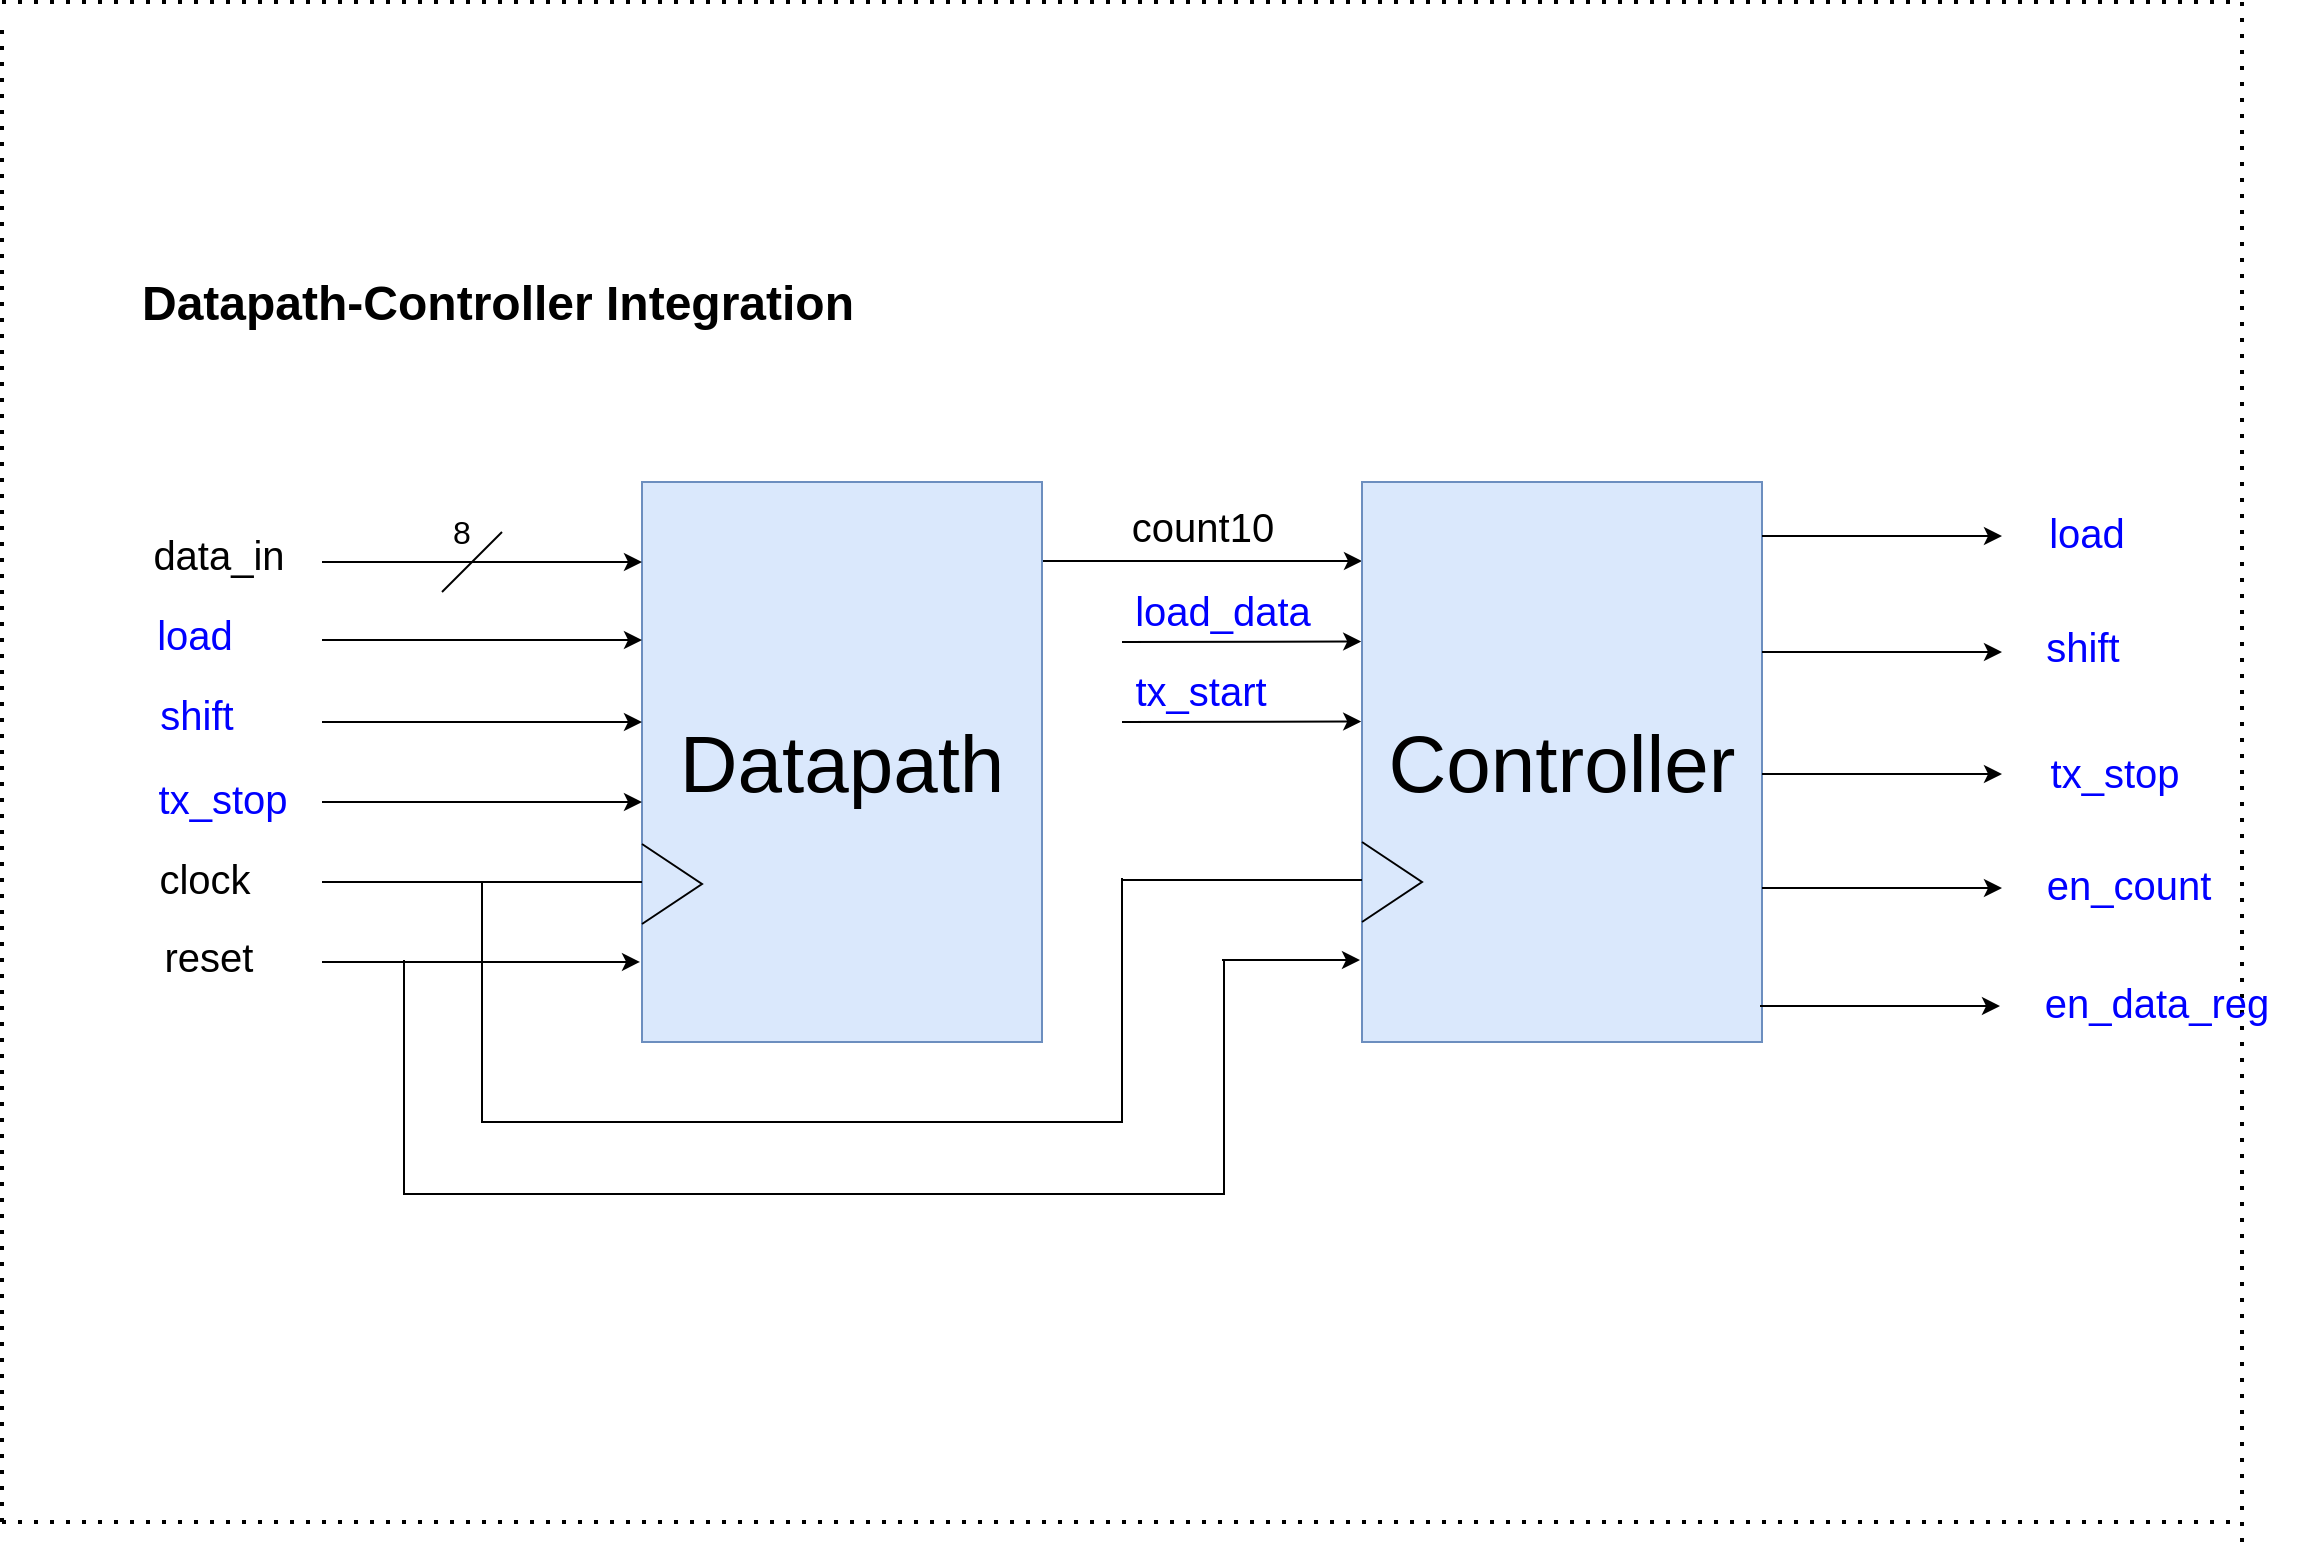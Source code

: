 <mxfile version="24.7.6">
  <diagram name="Page-1" id="zqmiFC2aQM5KjnHDr6Gh">
    <mxGraphModel dx="2107" dy="737" grid="1" gridSize="10" guides="1" tooltips="1" connect="1" arrows="1" fold="1" page="1" pageScale="1" pageWidth="827" pageHeight="1169" math="0" shadow="0">
      <root>
        <mxCell id="0" />
        <mxCell id="1" parent="0" />
        <mxCell id="fvex8XIt6FIzEkJiBxuz-1" value="&lt;h1 style=&quot;margin-top: 0px;&quot;&gt;Datapath-Controller Integration&lt;/h1&gt;" style="text;html=1;whiteSpace=wrap;overflow=hidden;rounded=0;" vertex="1" parent="1">
          <mxGeometry x="-132" y="170" width="370" height="50" as="geometry" />
        </mxCell>
        <mxCell id="fvex8XIt6FIzEkJiBxuz-4" style="edgeStyle=orthogonalEdgeStyle;rounded=0;orthogonalLoop=1;jettySize=auto;html=1;exitX=1;exitY=0.25;exitDx=0;exitDy=0;entryX=0;entryY=0.25;entryDx=0;entryDy=0;" edge="1" parent="1">
          <mxGeometry relative="1" as="geometry">
            <mxPoint x="320" y="319.5" as="sourcePoint" />
            <mxPoint x="480" y="319.5" as="targetPoint" />
          </mxGeometry>
        </mxCell>
        <mxCell id="fvex8XIt6FIzEkJiBxuz-2" value="&lt;font style=&quot;font-size: 40px;&quot;&gt;Datapath&lt;/font&gt;" style="rounded=0;whiteSpace=wrap;html=1;fillColor=#dae8fc;strokeColor=#6c8ebf;" vertex="1" parent="1">
          <mxGeometry x="120" y="280" width="200" height="280" as="geometry" />
        </mxCell>
        <mxCell id="fvex8XIt6FIzEkJiBxuz-3" value="&lt;font style=&quot;font-size: 40px;&quot;&gt;Controller&lt;/font&gt;" style="rounded=0;whiteSpace=wrap;html=1;fillColor=#dae8fc;strokeColor=#6c8ebf;" vertex="1" parent="1">
          <mxGeometry x="480" y="280" width="200" height="280" as="geometry" />
        </mxCell>
        <mxCell id="fvex8XIt6FIzEkJiBxuz-9" value="" style="edgeStyle=none;orthogonalLoop=1;jettySize=auto;html=1;rounded=0;entryX=-0.007;entryY=0.319;entryDx=0;entryDy=0;entryPerimeter=0;" edge="1" parent="1">
          <mxGeometry width="80" relative="1" as="geometry">
            <mxPoint x="360" y="360" as="sourcePoint" />
            <mxPoint x="479.6" y="359.75" as="targetPoint" />
            <Array as="points" />
          </mxGeometry>
        </mxCell>
        <mxCell id="fvex8XIt6FIzEkJiBxuz-10" value="" style="edgeStyle=none;orthogonalLoop=1;jettySize=auto;html=1;rounded=0;entryX=-0.007;entryY=0.319;entryDx=0;entryDy=0;entryPerimeter=0;" edge="1" parent="1">
          <mxGeometry width="80" relative="1" as="geometry">
            <mxPoint x="360" y="400" as="sourcePoint" />
            <mxPoint x="479.6" y="399.75" as="targetPoint" />
            <Array as="points" />
          </mxGeometry>
        </mxCell>
        <mxCell id="fvex8XIt6FIzEkJiBxuz-11" value="" style="edgeStyle=none;orthogonalLoop=1;jettySize=auto;html=1;rounded=0;" edge="1" parent="1">
          <mxGeometry width="80" relative="1" as="geometry">
            <mxPoint x="680" y="307" as="sourcePoint" />
            <mxPoint x="800" y="307" as="targetPoint" />
            <Array as="points" />
          </mxGeometry>
        </mxCell>
        <mxCell id="fvex8XIt6FIzEkJiBxuz-12" value="" style="edgeStyle=none;orthogonalLoop=1;jettySize=auto;html=1;rounded=0;" edge="1" parent="1">
          <mxGeometry width="80" relative="1" as="geometry">
            <mxPoint x="680" y="365" as="sourcePoint" />
            <mxPoint x="800" y="365" as="targetPoint" />
            <Array as="points" />
          </mxGeometry>
        </mxCell>
        <mxCell id="fvex8XIt6FIzEkJiBxuz-13" value="" style="edgeStyle=none;orthogonalLoop=1;jettySize=auto;html=1;rounded=0;" edge="1" parent="1">
          <mxGeometry width="80" relative="1" as="geometry">
            <mxPoint x="680" y="426" as="sourcePoint" />
            <mxPoint x="800" y="426" as="targetPoint" />
            <Array as="points" />
          </mxGeometry>
        </mxCell>
        <mxCell id="fvex8XIt6FIzEkJiBxuz-14" value="" style="edgeStyle=none;orthogonalLoop=1;jettySize=auto;html=1;rounded=0;" edge="1" parent="1">
          <mxGeometry width="80" relative="1" as="geometry">
            <mxPoint x="-40" y="320" as="sourcePoint" />
            <mxPoint x="120" y="320" as="targetPoint" />
            <Array as="points" />
          </mxGeometry>
        </mxCell>
        <mxCell id="fvex8XIt6FIzEkJiBxuz-15" value="" style="edgeStyle=none;orthogonalLoop=1;jettySize=auto;html=1;rounded=0;" edge="1" parent="1">
          <mxGeometry width="80" relative="1" as="geometry">
            <mxPoint x="-40" y="359" as="sourcePoint" />
            <mxPoint x="120" y="359" as="targetPoint" />
            <Array as="points" />
          </mxGeometry>
        </mxCell>
        <mxCell id="fvex8XIt6FIzEkJiBxuz-16" value="" style="edgeStyle=none;orthogonalLoop=1;jettySize=auto;html=1;rounded=0;" edge="1" parent="1">
          <mxGeometry width="80" relative="1" as="geometry">
            <mxPoint x="-40" y="400" as="sourcePoint" />
            <mxPoint x="120" y="400" as="targetPoint" />
            <Array as="points" />
          </mxGeometry>
        </mxCell>
        <mxCell id="fvex8XIt6FIzEkJiBxuz-17" value="" style="edgeStyle=none;orthogonalLoop=1;jettySize=auto;html=1;rounded=0;" edge="1" parent="1">
          <mxGeometry width="80" relative="1" as="geometry">
            <mxPoint x="-40" y="440" as="sourcePoint" />
            <mxPoint x="120" y="440" as="targetPoint" />
            <Array as="points" />
          </mxGeometry>
        </mxCell>
        <mxCell id="fvex8XIt6FIzEkJiBxuz-19" value="" style="endArrow=none;html=1;rounded=0;" edge="1" parent="1">
          <mxGeometry width="50" height="50" relative="1" as="geometry">
            <mxPoint x="120" y="501" as="sourcePoint" />
            <mxPoint x="120" y="461" as="targetPoint" />
            <Array as="points">
              <mxPoint x="150" y="481" />
            </Array>
          </mxGeometry>
        </mxCell>
        <mxCell id="fvex8XIt6FIzEkJiBxuz-20" value="" style="endArrow=none;html=1;rounded=0;" edge="1" parent="1">
          <mxGeometry width="50" height="50" relative="1" as="geometry">
            <mxPoint x="-40" y="480" as="sourcePoint" />
            <mxPoint x="120" y="480" as="targetPoint" />
          </mxGeometry>
        </mxCell>
        <mxCell id="fvex8XIt6FIzEkJiBxuz-21" value="" style="edgeStyle=none;orthogonalLoop=1;jettySize=auto;html=1;rounded=0;entryX=-0.005;entryY=0.857;entryDx=0;entryDy=0;entryPerimeter=0;" edge="1" parent="1" target="fvex8XIt6FIzEkJiBxuz-2">
          <mxGeometry width="80" relative="1" as="geometry">
            <mxPoint x="-40" y="520" as="sourcePoint" />
            <mxPoint x="50" y="520" as="targetPoint" />
            <Array as="points" />
          </mxGeometry>
        </mxCell>
        <mxCell id="fvex8XIt6FIzEkJiBxuz-22" value="" style="endArrow=none;html=1;rounded=0;" edge="1" parent="1">
          <mxGeometry width="50" height="50" relative="1" as="geometry">
            <mxPoint x="480" y="500" as="sourcePoint" />
            <mxPoint x="480" y="460" as="targetPoint" />
            <Array as="points">
              <mxPoint x="510" y="480" />
            </Array>
          </mxGeometry>
        </mxCell>
        <mxCell id="fvex8XIt6FIzEkJiBxuz-23" value="" style="endArrow=none;html=1;rounded=0;" edge="1" parent="1">
          <mxGeometry width="50" height="50" relative="1" as="geometry">
            <mxPoint x="360" y="479" as="sourcePoint" />
            <mxPoint x="480" y="479" as="targetPoint" />
          </mxGeometry>
        </mxCell>
        <mxCell id="fvex8XIt6FIzEkJiBxuz-24" value="" style="edgeStyle=none;orthogonalLoop=1;jettySize=auto;html=1;rounded=0;entryX=-0.005;entryY=0.857;entryDx=0;entryDy=0;entryPerimeter=0;" edge="1" parent="1">
          <mxGeometry width="80" relative="1" as="geometry">
            <mxPoint x="410" y="519" as="sourcePoint" />
            <mxPoint x="479" y="519" as="targetPoint" />
            <Array as="points" />
          </mxGeometry>
        </mxCell>
        <mxCell id="fvex8XIt6FIzEkJiBxuz-27" value="" style="endArrow=none;html=1;rounded=0;" edge="1" parent="1">
          <mxGeometry width="50" height="50" relative="1" as="geometry">
            <mxPoint x="411" y="519" as="sourcePoint" />
            <mxPoint x="1" y="519" as="targetPoint" />
            <Array as="points">
              <mxPoint x="411" y="636" />
              <mxPoint x="1" y="636" />
            </Array>
          </mxGeometry>
        </mxCell>
        <mxCell id="fvex8XIt6FIzEkJiBxuz-28" value="" style="endArrow=none;html=1;rounded=0;" edge="1" parent="1">
          <mxGeometry width="50" height="50" relative="1" as="geometry">
            <mxPoint x="360" y="478" as="sourcePoint" />
            <mxPoint x="40" y="480" as="targetPoint" />
            <Array as="points">
              <mxPoint x="360" y="600" />
              <mxPoint x="40" y="600" />
            </Array>
          </mxGeometry>
        </mxCell>
        <mxCell id="fvex8XIt6FIzEkJiBxuz-30" value="&lt;font style=&quot;font-size: 20px;&quot;&gt;data_in&lt;/font&gt;" style="text;html=1;align=center;verticalAlign=middle;resizable=0;points=[];autosize=1;strokeColor=none;fillColor=none;" vertex="1" parent="1">
          <mxGeometry x="-137" y="296" width="90" height="40" as="geometry" />
        </mxCell>
        <mxCell id="fvex8XIt6FIzEkJiBxuz-32" value="&lt;font color=&quot;#0000ff&quot; style=&quot;font-size: 20px;&quot;&gt;load&lt;/font&gt;" style="text;html=1;align=center;verticalAlign=middle;resizable=0;points=[];autosize=1;strokeColor=none;fillColor=none;" vertex="1" parent="1">
          <mxGeometry x="-134" y="336" width="60" height="40" as="geometry" />
        </mxCell>
        <mxCell id="fvex8XIt6FIzEkJiBxuz-33" value="&lt;font color=&quot;#0000ff&quot;&gt;&lt;font style=&quot;font-size: 20px;&quot;&gt;shift&lt;/font&gt;&lt;span style=&quot;font-family: monospace; font-size: 0px; text-align: start;&quot;&gt;%3CmxGraphModel%3E%3Croot%3E%3CmxCell%20id%3D%220%22%2F%3E%3CmxCell%20id%3D%221%22%20parent%3D%220%22%2F%3E%3CmxCell%20id%3D%222%22%20value%3D%22%26lt%3Bfont%20style%3D%26quot%3Bfont-size%3A%2020px%3B%26quot%3B%26gt%3Bdata_in%26lt%3B%2Ffont%26gt%3B%22%20style%3D%22text%3Bhtml%3D1%3Balign%3Dcenter%3BverticalAlign%3Dmiddle%3Bresizable%3D0%3Bpoints%3D%5B%5D%3Bautosize%3D1%3BstrokeColor%3Dnone%3BfillColor%3Dnone%3B%22%20vertex%3D%221%22%20parent%3D%221%22%3E%3CmxGeometry%20x%3D%22-140%22%20y%3D%22296%22%20width%3D%2290%22%20height%3D%2240%22%20as%3D%22geometry%22%2F%3E%3C%2FmxCell%3E%3C%2Froot%3E%3C%2FmxGraphModel%3E&lt;/span&gt;&lt;/font&gt;" style="text;html=1;align=center;verticalAlign=middle;resizable=0;points=[];autosize=1;strokeColor=none;fillColor=none;" vertex="1" parent="1">
          <mxGeometry x="-133" y="376" width="60" height="40" as="geometry" />
        </mxCell>
        <mxCell id="fvex8XIt6FIzEkJiBxuz-34" value="&lt;font color=&quot;#0000ff&quot; style=&quot;font-size: 20px;&quot;&gt;tx_stop&lt;/font&gt;" style="text;html=1;align=center;verticalAlign=middle;resizable=0;points=[];autosize=1;strokeColor=none;fillColor=none;" vertex="1" parent="1">
          <mxGeometry x="-135" y="418" width="90" height="40" as="geometry" />
        </mxCell>
        <mxCell id="fvex8XIt6FIzEkJiBxuz-35" value="&lt;font style=&quot;font-size: 20px;&quot;&gt;clock&lt;/font&gt;" style="text;html=1;align=center;verticalAlign=middle;resizable=0;points=[];autosize=1;strokeColor=none;fillColor=none;" vertex="1" parent="1">
          <mxGeometry x="-134" y="458" width="70" height="40" as="geometry" />
        </mxCell>
        <mxCell id="fvex8XIt6FIzEkJiBxuz-36" value="&lt;font style=&quot;font-size: 20px;&quot;&gt;reset&lt;/font&gt;" style="text;html=1;align=center;verticalAlign=middle;resizable=0;points=[];autosize=1;strokeColor=none;fillColor=none;" vertex="1" parent="1">
          <mxGeometry x="-132" y="497" width="70" height="40" as="geometry" />
        </mxCell>
        <mxCell id="fvex8XIt6FIzEkJiBxuz-37" value="&lt;font color=&quot;#0000ff&quot; style=&quot;font-size: 20px;&quot;&gt;load&lt;/font&gt;" style="text;html=1;align=center;verticalAlign=middle;resizable=0;points=[];autosize=1;strokeColor=none;fillColor=none;" vertex="1" parent="1">
          <mxGeometry x="812" y="285" width="60" height="40" as="geometry" />
        </mxCell>
        <mxCell id="fvex8XIt6FIzEkJiBxuz-38" value="&lt;font color=&quot;#0000ff&quot;&gt;&lt;font style=&quot;font-size: 20px;&quot;&gt;shift&lt;/font&gt;&lt;span style=&quot;font-family: monospace; font-size: 0px; text-align: start;&quot;&gt;%3CmxGraphModel%3E%3Croot%3E%3CmxCell%20id%3D%220%22%2F%3E%3CmxCell%20id%3D%221%22%20parent%3D%220%22%2F%3E%3CmxCell%20id%3D%222%22%20value%3D%22%26lt%3Bfont%20style%3D%26quot%3Bfont-size%3A%2020px%3B%26quot%3B%26gt%3Bdata_in%26lt%3B%2Ffont%26gt%3B%22%20style%3D%22text%3Bhtml%3D1%3Balign%3Dcenter%3BverticalAlign%3Dmiddle%3Bresizable%3D0%3Bpoints%3D%5B%5D%3Bautosize%3D1%3BstrokeColor%3Dnone%3BfillColor%3Dnone%3B%22%20vertex%3D%221%22%20parent%3D%221%22%3E%3CmxGeometry%20x%3D%22-140%22%20y%3D%22296%22%20width%3D%2290%22%20height%3D%2240%22%20as%3D%22geometry%22%2F%3E%3C%2FmxCell%3E%3C%2Froot%3E%3C%2FmxGraphModel%3E&lt;/span&gt;&lt;/font&gt;" style="text;html=1;align=center;verticalAlign=middle;resizable=0;points=[];autosize=1;strokeColor=none;fillColor=none;" vertex="1" parent="1">
          <mxGeometry x="810" y="342" width="60" height="40" as="geometry" />
        </mxCell>
        <mxCell id="fvex8XIt6FIzEkJiBxuz-39" value="&lt;font color=&quot;#0000ff&quot; style=&quot;font-size: 20px;&quot;&gt;tx_stop&lt;/font&gt;" style="text;html=1;align=center;verticalAlign=middle;resizable=0;points=[];autosize=1;strokeColor=none;fillColor=none;" vertex="1" parent="1">
          <mxGeometry x="811" y="405" width="90" height="40" as="geometry" />
        </mxCell>
        <mxCell id="fvex8XIt6FIzEkJiBxuz-42" value="&lt;font style=&quot;font-size: 20px;&quot;&gt;count10&lt;/font&gt;" style="text;html=1;align=center;verticalAlign=middle;resizable=0;points=[];autosize=1;strokeColor=none;fillColor=none;" vertex="1" parent="1">
          <mxGeometry x="355" y="282" width="90" height="40" as="geometry" />
        </mxCell>
        <mxCell id="fvex8XIt6FIzEkJiBxuz-43" value="&lt;font color=&quot;#0000ff&quot; style=&quot;font-size: 20px;&quot;&gt;load_data&lt;/font&gt;" style="text;html=1;align=center;verticalAlign=middle;resizable=0;points=[];autosize=1;strokeColor=none;fillColor=none;" vertex="1" parent="1">
          <mxGeometry x="355" y="324" width="110" height="40" as="geometry" />
        </mxCell>
        <mxCell id="fvex8XIt6FIzEkJiBxuz-44" value="&lt;font color=&quot;#0000ff&quot; style=&quot;font-size: 20px;&quot;&gt;tx_start&lt;/font&gt;" style="text;html=1;align=center;verticalAlign=middle;resizable=0;points=[];autosize=1;strokeColor=none;fillColor=none;" vertex="1" parent="1">
          <mxGeometry x="354" y="364" width="90" height="40" as="geometry" />
        </mxCell>
        <mxCell id="fvex8XIt6FIzEkJiBxuz-45" value="" style="endArrow=none;html=1;rounded=0;" edge="1" parent="1">
          <mxGeometry width="50" height="50" relative="1" as="geometry">
            <mxPoint x="20" y="335" as="sourcePoint" />
            <mxPoint x="50" y="305" as="targetPoint" />
          </mxGeometry>
        </mxCell>
        <mxCell id="fvex8XIt6FIzEkJiBxuz-46" value="&lt;font style=&quot;font-size: 16px;&quot;&gt;8&lt;/font&gt;" style="text;html=1;align=center;verticalAlign=middle;whiteSpace=wrap;rounded=0;" vertex="1" parent="1">
          <mxGeometry y="290" width="60" height="30" as="geometry" />
        </mxCell>
        <mxCell id="fvex8XIt6FIzEkJiBxuz-47" value="" style="endArrow=none;dashed=1;html=1;dashPattern=1 3;strokeWidth=2;rounded=0;" edge="1" parent="1">
          <mxGeometry width="50" height="50" relative="1" as="geometry">
            <mxPoint x="-200" y="800" as="sourcePoint" />
            <mxPoint x="-200" y="50" as="targetPoint" />
          </mxGeometry>
        </mxCell>
        <mxCell id="fvex8XIt6FIzEkJiBxuz-48" value="" style="endArrow=none;dashed=1;html=1;dashPattern=1 3;strokeWidth=2;rounded=0;" edge="1" parent="1">
          <mxGeometry width="50" height="50" relative="1" as="geometry">
            <mxPoint x="920" y="810" as="sourcePoint" />
            <mxPoint x="920" y="40" as="targetPoint" />
          </mxGeometry>
        </mxCell>
        <mxCell id="fvex8XIt6FIzEkJiBxuz-49" value="" style="endArrow=none;dashed=1;html=1;dashPattern=1 3;strokeWidth=2;rounded=0;" edge="1" parent="1">
          <mxGeometry width="50" height="50" relative="1" as="geometry">
            <mxPoint x="-200" y="40" as="sourcePoint" />
            <mxPoint x="920" y="40" as="targetPoint" />
          </mxGeometry>
        </mxCell>
        <mxCell id="fvex8XIt6FIzEkJiBxuz-50" value="" style="endArrow=none;dashed=1;html=1;dashPattern=1 3;strokeWidth=2;rounded=0;" edge="1" parent="1">
          <mxGeometry width="50" height="50" relative="1" as="geometry">
            <mxPoint x="-200" y="800" as="sourcePoint" />
            <mxPoint x="920" y="800" as="targetPoint" />
          </mxGeometry>
        </mxCell>
        <mxCell id="fvex8XIt6FIzEkJiBxuz-51" value="" style="edgeStyle=none;orthogonalLoop=1;jettySize=auto;html=1;rounded=0;" edge="1" parent="1">
          <mxGeometry width="80" relative="1" as="geometry">
            <mxPoint x="680" y="483" as="sourcePoint" />
            <mxPoint x="800" y="483" as="targetPoint" />
            <Array as="points" />
          </mxGeometry>
        </mxCell>
        <mxCell id="fvex8XIt6FIzEkJiBxuz-52" value="&lt;font color=&quot;#0000ff&quot; style=&quot;font-size: 20px;&quot;&gt;en_count&lt;/font&gt;" style="text;html=1;align=center;verticalAlign=middle;resizable=0;points=[];autosize=1;strokeColor=none;fillColor=none;" vertex="1" parent="1">
          <mxGeometry x="808" y="461" width="110" height="40" as="geometry" />
        </mxCell>
        <mxCell id="fvex8XIt6FIzEkJiBxuz-53" value="" style="edgeStyle=none;orthogonalLoop=1;jettySize=auto;html=1;rounded=0;" edge="1" parent="1">
          <mxGeometry width="80" relative="1" as="geometry">
            <mxPoint x="679" y="542" as="sourcePoint" />
            <mxPoint x="799" y="542" as="targetPoint" />
            <Array as="points" />
          </mxGeometry>
        </mxCell>
        <mxCell id="fvex8XIt6FIzEkJiBxuz-54" value="&lt;font color=&quot;#0000ff&quot; style=&quot;font-size: 20px;&quot;&gt;en_data_reg&lt;/font&gt;" style="text;html=1;align=center;verticalAlign=middle;resizable=0;points=[];autosize=1;strokeColor=none;fillColor=none;" vertex="1" parent="1">
          <mxGeometry x="807" y="520" width="140" height="40" as="geometry" />
        </mxCell>
      </root>
    </mxGraphModel>
  </diagram>
</mxfile>
